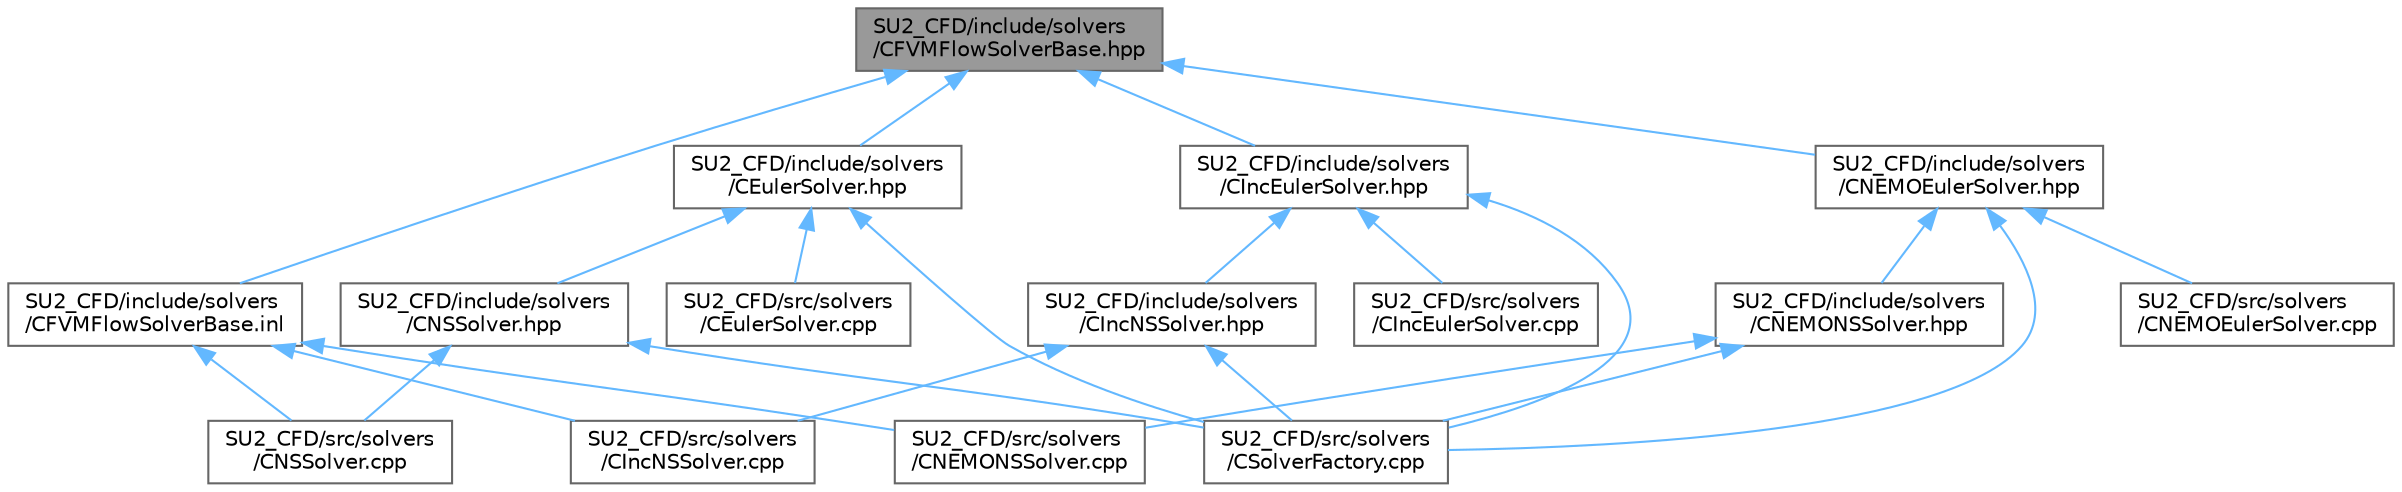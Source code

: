 digraph "SU2_CFD/include/solvers/CFVMFlowSolverBase.hpp"
{
 // LATEX_PDF_SIZE
  bgcolor="transparent";
  edge [fontname=Helvetica,fontsize=10,labelfontname=Helvetica,labelfontsize=10];
  node [fontname=Helvetica,fontsize=10,shape=box,height=0.2,width=0.4];
  Node1 [id="Node000001",label="SU2_CFD/include/solvers\l/CFVMFlowSolverBase.hpp",height=0.2,width=0.4,color="gray40", fillcolor="grey60", style="filled", fontcolor="black",tooltip="Base class template for all FVM flow solvers."];
  Node1 -> Node2 [id="edge1_Node000001_Node000002",dir="back",color="steelblue1",style="solid",tooltip=" "];
  Node2 [id="Node000002",label="SU2_CFD/include/solvers\l/CEulerSolver.hpp",height=0.2,width=0.4,color="grey40", fillcolor="white", style="filled",URL="$CEulerSolver_8hpp.html",tooltip="Headers of the CEulerSolver class."];
  Node2 -> Node3 [id="edge2_Node000002_Node000003",dir="back",color="steelblue1",style="solid",tooltip=" "];
  Node3 [id="Node000003",label="SU2_CFD/include/solvers\l/CNSSolver.hpp",height=0.2,width=0.4,color="grey40", fillcolor="white", style="filled",URL="$CNSSolver_8hpp.html",tooltip="Headers of the CNSSolver class."];
  Node3 -> Node4 [id="edge3_Node000003_Node000004",dir="back",color="steelblue1",style="solid",tooltip=" "];
  Node4 [id="Node000004",label="SU2_CFD/src/solvers\l/CNSSolver.cpp",height=0.2,width=0.4,color="grey40", fillcolor="white", style="filled",URL="$CNSSolver_8cpp.html",tooltip="Main subroutines for solving Finite-Volume Navier-Stokes flow problems."];
  Node3 -> Node5 [id="edge4_Node000003_Node000005",dir="back",color="steelblue1",style="solid",tooltip=" "];
  Node5 [id="Node000005",label="SU2_CFD/src/solvers\l/CSolverFactory.cpp",height=0.2,width=0.4,color="grey40", fillcolor="white", style="filled",URL="$CSolverFactory_8cpp.html",tooltip="Main subroutines for CSolverFactoryclass."];
  Node2 -> Node6 [id="edge5_Node000002_Node000006",dir="back",color="steelblue1",style="solid",tooltip=" "];
  Node6 [id="Node000006",label="SU2_CFD/src/solvers\l/CEulerSolver.cpp",height=0.2,width=0.4,color="grey40", fillcolor="white", style="filled",URL="$CEulerSolver_8cpp.html",tooltip="Main subroutines for solving Finite-Volume Euler flow problems."];
  Node2 -> Node5 [id="edge6_Node000002_Node000005",dir="back",color="steelblue1",style="solid",tooltip=" "];
  Node1 -> Node7 [id="edge7_Node000001_Node000007",dir="back",color="steelblue1",style="solid",tooltip=" "];
  Node7 [id="Node000007",label="SU2_CFD/include/solvers\l/CFVMFlowSolverBase.inl",height=0.2,width=0.4,color="grey40", fillcolor="white", style="filled",URL="$CFVMFlowSolverBase_8inl.html",tooltip="Base class template for all FVM flow solvers."];
  Node7 -> Node8 [id="edge8_Node000007_Node000008",dir="back",color="steelblue1",style="solid",tooltip=" "];
  Node8 [id="Node000008",label="SU2_CFD/src/solvers\l/CIncNSSolver.cpp",height=0.2,width=0.4,color="grey40", fillcolor="white", style="filled",URL="$CIncNSSolver_8cpp.html",tooltip="Main subroutines for solving Navier-Stokes incompressible flow."];
  Node7 -> Node9 [id="edge9_Node000007_Node000009",dir="back",color="steelblue1",style="solid",tooltip=" "];
  Node9 [id="Node000009",label="SU2_CFD/src/solvers\l/CNEMONSSolver.cpp",height=0.2,width=0.4,color="grey40", fillcolor="white", style="filled",URL="$CNEMONSSolver_8cpp.html",tooltip="Headers of the CNEMONSSolver class."];
  Node7 -> Node4 [id="edge10_Node000007_Node000004",dir="back",color="steelblue1",style="solid",tooltip=" "];
  Node1 -> Node10 [id="edge11_Node000001_Node000010",dir="back",color="steelblue1",style="solid",tooltip=" "];
  Node10 [id="Node000010",label="SU2_CFD/include/solvers\l/CIncEulerSolver.hpp",height=0.2,width=0.4,color="grey40", fillcolor="white", style="filled",URL="$CIncEulerSolver_8hpp.html",tooltip="Headers of the CIncEulerSolver class."];
  Node10 -> Node11 [id="edge12_Node000010_Node000011",dir="back",color="steelblue1",style="solid",tooltip=" "];
  Node11 [id="Node000011",label="SU2_CFD/include/solvers\l/CIncNSSolver.hpp",height=0.2,width=0.4,color="grey40", fillcolor="white", style="filled",URL="$CIncNSSolver_8hpp.html",tooltip="Headers of the CIncNSSolver class."];
  Node11 -> Node8 [id="edge13_Node000011_Node000008",dir="back",color="steelblue1",style="solid",tooltip=" "];
  Node11 -> Node5 [id="edge14_Node000011_Node000005",dir="back",color="steelblue1",style="solid",tooltip=" "];
  Node10 -> Node12 [id="edge15_Node000010_Node000012",dir="back",color="steelblue1",style="solid",tooltip=" "];
  Node12 [id="Node000012",label="SU2_CFD/src/solvers\l/CIncEulerSolver.cpp",height=0.2,width=0.4,color="grey40", fillcolor="white", style="filled",URL="$CIncEulerSolver_8cpp.html",tooltip="Main subroutines for solving incompressible flow (Euler, Navier-Stokes, etc.)."];
  Node10 -> Node5 [id="edge16_Node000010_Node000005",dir="back",color="steelblue1",style="solid",tooltip=" "];
  Node1 -> Node13 [id="edge17_Node000001_Node000013",dir="back",color="steelblue1",style="solid",tooltip=" "];
  Node13 [id="Node000013",label="SU2_CFD/include/solvers\l/CNEMOEulerSolver.hpp",height=0.2,width=0.4,color="grey40", fillcolor="white", style="filled",URL="$CNEMOEulerSolver_8hpp.html",tooltip="Headers of the CNEMOEulerSolver class."];
  Node13 -> Node14 [id="edge18_Node000013_Node000014",dir="back",color="steelblue1",style="solid",tooltip=" "];
  Node14 [id="Node000014",label="SU2_CFD/include/solvers\l/CNEMONSSolver.hpp",height=0.2,width=0.4,color="grey40", fillcolor="white", style="filled",URL="$CNEMONSSolver_8hpp.html",tooltip="Headers of the CNEMONSSolver class."];
  Node14 -> Node9 [id="edge19_Node000014_Node000009",dir="back",color="steelblue1",style="solid",tooltip=" "];
  Node14 -> Node5 [id="edge20_Node000014_Node000005",dir="back",color="steelblue1",style="solid",tooltip=" "];
  Node13 -> Node15 [id="edge21_Node000013_Node000015",dir="back",color="steelblue1",style="solid",tooltip=" "];
  Node15 [id="Node000015",label="SU2_CFD/src/solvers\l/CNEMOEulerSolver.cpp",height=0.2,width=0.4,color="grey40", fillcolor="white", style="filled",URL="$CNEMOEulerSolver_8cpp.html",tooltip="Headers of the CNEMOEulerSolver class."];
  Node13 -> Node5 [id="edge22_Node000013_Node000005",dir="back",color="steelblue1",style="solid",tooltip=" "];
}
